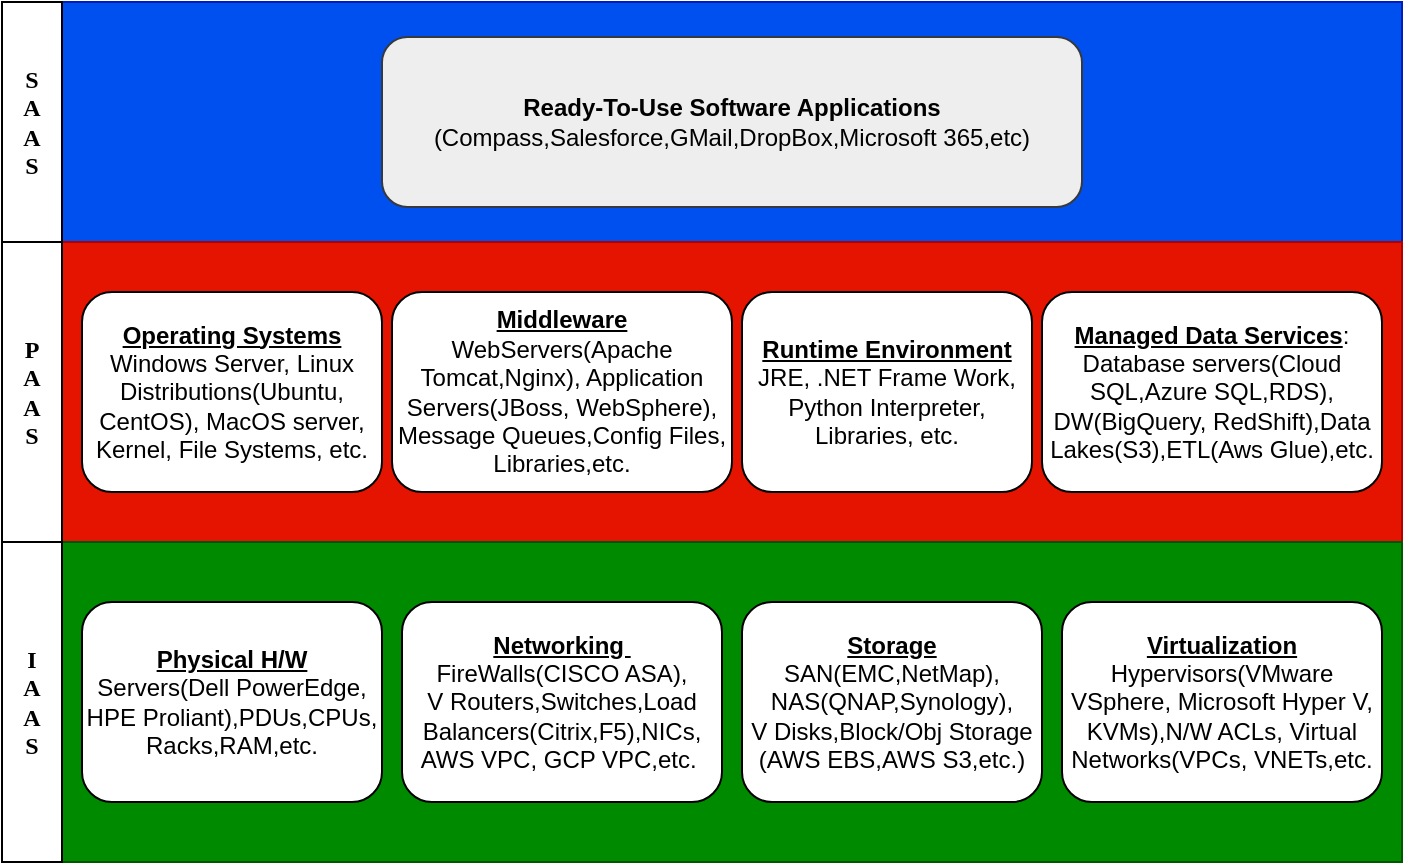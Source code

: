 <mxfile version="26.0.10">
  <diagram name="Page-1" id="xQfCdXBaoYpENJeM7S9G">
    <mxGraphModel dx="1105" dy="593" grid="1" gridSize="10" guides="1" tooltips="1" connect="1" arrows="1" fold="1" page="1" pageScale="1" pageWidth="850" pageHeight="1100" background="#ffffff" math="0" shadow="0">
      <root>
        <mxCell id="0" />
        <mxCell id="1" parent="0" />
        <mxCell id="vwg0xqAuFkWLNpj44O0B-2" value="" style="rounded=0;whiteSpace=wrap;html=1;fillColor=light-dark(#0050EF,#99FFFF);fontColor=#ffffff;strokeColor=light-dark(#001DBC,#99FFFF);" vertex="1" parent="1">
          <mxGeometry x="150" y="70" width="670" height="120" as="geometry" />
        </mxCell>
        <mxCell id="vwg0xqAuFkWLNpj44O0B-3" value="" style="rounded=0;whiteSpace=wrap;html=1;fillColor=light-dark(#E51400,#FFCCCC);strokeColor=#B20000;fontColor=#ffffff;" vertex="1" parent="1">
          <mxGeometry x="150" y="190" width="670" height="150" as="geometry" />
        </mxCell>
        <mxCell id="vwg0xqAuFkWLNpj44O0B-4" value="" style="rounded=0;whiteSpace=wrap;html=1;fillColor=light-dark(#008A00,#CCFFCC);strokeColor=#005700;fontColor=#ffffff;" vertex="1" parent="1">
          <mxGeometry x="150" y="340" width="670" height="160" as="geometry" />
        </mxCell>
        <mxCell id="vwg0xqAuFkWLNpj44O0B-5" value="&lt;b&gt;&lt;u&gt;Physical H/W&lt;/u&gt;&lt;/b&gt;&lt;div&gt;Servers(Dell PowerEdge, HPE&lt;span style=&quot;background-color: transparent; color: light-dark(rgb(0, 0, 0), rgb(255, 255, 255));&quot;&gt;&amp;nbsp;Proliant),PDUs,CPUs,&lt;/span&gt;&lt;/div&gt;&lt;div&gt;&lt;span style=&quot;background-color: transparent; color: light-dark(rgb(0, 0, 0), rgb(255, 255, 255));&quot;&gt;Racks,RAM,etc.&lt;/span&gt;&lt;/div&gt;" style="rounded=1;whiteSpace=wrap;html=1;" vertex="1" parent="1">
          <mxGeometry x="160" y="370" width="150" height="100" as="geometry" />
        </mxCell>
        <mxCell id="vwg0xqAuFkWLNpj44O0B-6" value="&lt;b&gt;&lt;u&gt;Networking&amp;nbsp;&lt;/u&gt;&lt;/b&gt;&lt;div&gt;FireWalls(CISCO ASA),&lt;/div&gt;&lt;div&gt;V Routers,Switches,Load Balancers(Citrix,F5),NICs,&lt;/div&gt;&lt;div&gt;AWS VPC, GCP VPC,etc.&amp;nbsp;&lt;/div&gt;" style="rounded=1;whiteSpace=wrap;html=1;align=center;" vertex="1" parent="1">
          <mxGeometry x="320" y="370" width="160" height="100" as="geometry" />
        </mxCell>
        <mxCell id="vwg0xqAuFkWLNpj44O0B-7" value="&lt;b&gt;&lt;u&gt;Storage&lt;/u&gt;&lt;/b&gt;&lt;div style=&quot;&quot;&gt;SAN(EMC,NetMap),&lt;/div&gt;&lt;div style=&quot;&quot;&gt;NAS(QNAP,Synology),&lt;/div&gt;&lt;div style=&quot;&quot;&gt;V Disks,Block/Obj Storage&lt;/div&gt;&lt;div style=&quot;&quot;&gt;(AWS EBS,AWS S3,etc.)&lt;/div&gt;" style="rounded=1;whiteSpace=wrap;html=1;" vertex="1" parent="1">
          <mxGeometry x="490" y="370" width="150" height="100" as="geometry" />
        </mxCell>
        <mxCell id="vwg0xqAuFkWLNpj44O0B-8" value="&lt;b style=&quot;&quot;&gt;&lt;u&gt;Virtualization&lt;/u&gt;&lt;/b&gt;&lt;div&gt;Hypervisors(VMware VSphere, Microsoft Hyper V, KVMs),N/W ACLs, Virtual Networks(VPCs, VNETs,etc.&lt;/div&gt;" style="rounded=1;whiteSpace=wrap;html=1;" vertex="1" parent="1">
          <mxGeometry x="650" y="370" width="160" height="100" as="geometry" />
        </mxCell>
        <mxCell id="vwg0xqAuFkWLNpj44O0B-9" value="&lt;b&gt;&lt;u&gt;Operating Systems&lt;/u&gt;&lt;/b&gt;&lt;br&gt;&lt;div&gt;&lt;span style=&quot;background-color: transparent; color: light-dark(rgb(0, 0, 0), rgb(255, 255, 255));&quot;&gt;Windows Server, Linux Distributions(Ubuntu, CentOS), MacOS server,&lt;/span&gt;&lt;/div&gt;&lt;div&gt;&lt;span style=&quot;background-color: transparent; color: light-dark(rgb(0, 0, 0), rgb(255, 255, 255));&quot;&gt;Kernel, File Systems, etc.&lt;/span&gt;&lt;/div&gt;" style="rounded=1;whiteSpace=wrap;html=1;" vertex="1" parent="1">
          <mxGeometry x="160" y="215" width="150" height="100" as="geometry" />
        </mxCell>
        <mxCell id="vwg0xqAuFkWLNpj44O0B-10" value="&lt;b&gt;&lt;u&gt;Middleware&lt;/u&gt;&lt;/b&gt;&lt;div&gt;WebServers(Apache Tomcat,Nginx), Application Servers(JBoss, WebSphere),&lt;/div&gt;&lt;div&gt;Message Queues,Config Files,&lt;/div&gt;&lt;div&gt;Libraries,etc.&lt;/div&gt;" style="rounded=1;whiteSpace=wrap;html=1;" vertex="1" parent="1">
          <mxGeometry x="315" y="215" width="170" height="100" as="geometry" />
        </mxCell>
        <mxCell id="vwg0xqAuFkWLNpj44O0B-11" value="&lt;b&gt;&lt;u&gt;Runtime Environment&lt;/u&gt;&lt;/b&gt;&lt;div&gt;JRE, .NET Frame Work,&lt;/div&gt;&lt;div&gt;Python Interpreter,&lt;/div&gt;&lt;div&gt;Libraries, etc.&lt;/div&gt;" style="rounded=1;whiteSpace=wrap;html=1;" vertex="1" parent="1">
          <mxGeometry x="490" y="215" width="145" height="100" as="geometry" />
        </mxCell>
        <mxCell id="vwg0xqAuFkWLNpj44O0B-23" value="&lt;b&gt;Ready-To-Use Software Applications&lt;/b&gt;&lt;div&gt;(Compass,Salesforce,GMail,DropBox,Microsoft 365,etc)&lt;/div&gt;" style="rounded=1;whiteSpace=wrap;html=1;fillColor=#eeeeee;strokeColor=#36393d;" vertex="1" parent="1">
          <mxGeometry x="310" y="87.5" width="350" height="85" as="geometry" />
        </mxCell>
        <mxCell id="vwg0xqAuFkWLNpj44O0B-24" value="&lt;b&gt;&lt;u&gt;Managed Data Services&lt;/u&gt;&lt;/b&gt;: Database servers(Cloud SQL,Azure SQL,RDS), DW(BigQuery, RedShift),Data Lakes(S3),ETL(Aws Glue),etc." style="rounded=1;whiteSpace=wrap;html=1;" vertex="1" parent="1">
          <mxGeometry x="640" y="215" width="170" height="100" as="geometry" />
        </mxCell>
        <mxCell id="vwg0xqAuFkWLNpj44O0B-28" value="&lt;font face=&quot;Verdana&quot;&gt;&lt;b&gt;S&lt;/b&gt;&lt;/font&gt;&lt;div&gt;&lt;font face=&quot;Verdana&quot;&gt;&lt;b&gt;A&lt;/b&gt;&lt;/font&gt;&lt;/div&gt;&lt;div&gt;&lt;font face=&quot;Verdana&quot;&gt;&lt;b&gt;A&lt;/b&gt;&lt;/font&gt;&lt;/div&gt;&lt;div&gt;&lt;font face=&quot;Verdana&quot;&gt;&lt;b&gt;S&lt;/b&gt;&lt;/font&gt;&lt;/div&gt;" style="rounded=0;whiteSpace=wrap;html=1;fillColor=none;" vertex="1" parent="1">
          <mxGeometry x="120" y="70" width="30" height="120" as="geometry" />
        </mxCell>
        <mxCell id="vwg0xqAuFkWLNpj44O0B-29" value="&lt;b&gt;&lt;font style=&quot;background-color: light-dark(#ffffff, var(--ge-dark-color, #121212));&quot; face=&quot;Verdana&quot;&gt;P&lt;/font&gt;&lt;/b&gt;&lt;div&gt;&lt;b&gt;&lt;font style=&quot;background-color: light-dark(#ffffff, var(--ge-dark-color, #121212));&quot; face=&quot;Verdana&quot;&gt;A&lt;/font&gt;&lt;/b&gt;&lt;/div&gt;&lt;div&gt;&lt;b&gt;&lt;font style=&quot;background-color: light-dark(#ffffff, var(--ge-dark-color, #121212));&quot; face=&quot;Verdana&quot;&gt;A&lt;/font&gt;&lt;/b&gt;&lt;/div&gt;&lt;div&gt;&lt;b&gt;&lt;font style=&quot;background-color: light-dark(#ffffff, var(--ge-dark-color, #121212));&quot; face=&quot;Verdana&quot;&gt;S&lt;/font&gt;&lt;/b&gt;&lt;/div&gt;" style="rounded=0;whiteSpace=wrap;html=1;fillColor=none;shadow=0;labelBackgroundColor=none;" vertex="1" parent="1">
          <mxGeometry x="120" y="190" width="30" height="150" as="geometry" />
        </mxCell>
        <mxCell id="vwg0xqAuFkWLNpj44O0B-30" value="&lt;b&gt;&lt;font face=&quot;Verdana&quot;&gt;I&lt;/font&gt;&lt;/b&gt;&lt;div&gt;&lt;b&gt;&lt;font face=&quot;Verdana&quot;&gt;A&lt;/font&gt;&lt;/b&gt;&lt;/div&gt;&lt;div&gt;&lt;b&gt;&lt;font face=&quot;Verdana&quot;&gt;A&lt;/font&gt;&lt;/b&gt;&lt;/div&gt;&lt;div&gt;&lt;b&gt;&lt;font face=&quot;Verdana&quot;&gt;S&lt;/font&gt;&lt;/b&gt;&lt;/div&gt;" style="rounded=0;whiteSpace=wrap;html=1;fillColor=none;" vertex="1" parent="1">
          <mxGeometry x="120" y="340" width="30" height="160" as="geometry" />
        </mxCell>
      </root>
    </mxGraphModel>
  </diagram>
</mxfile>
